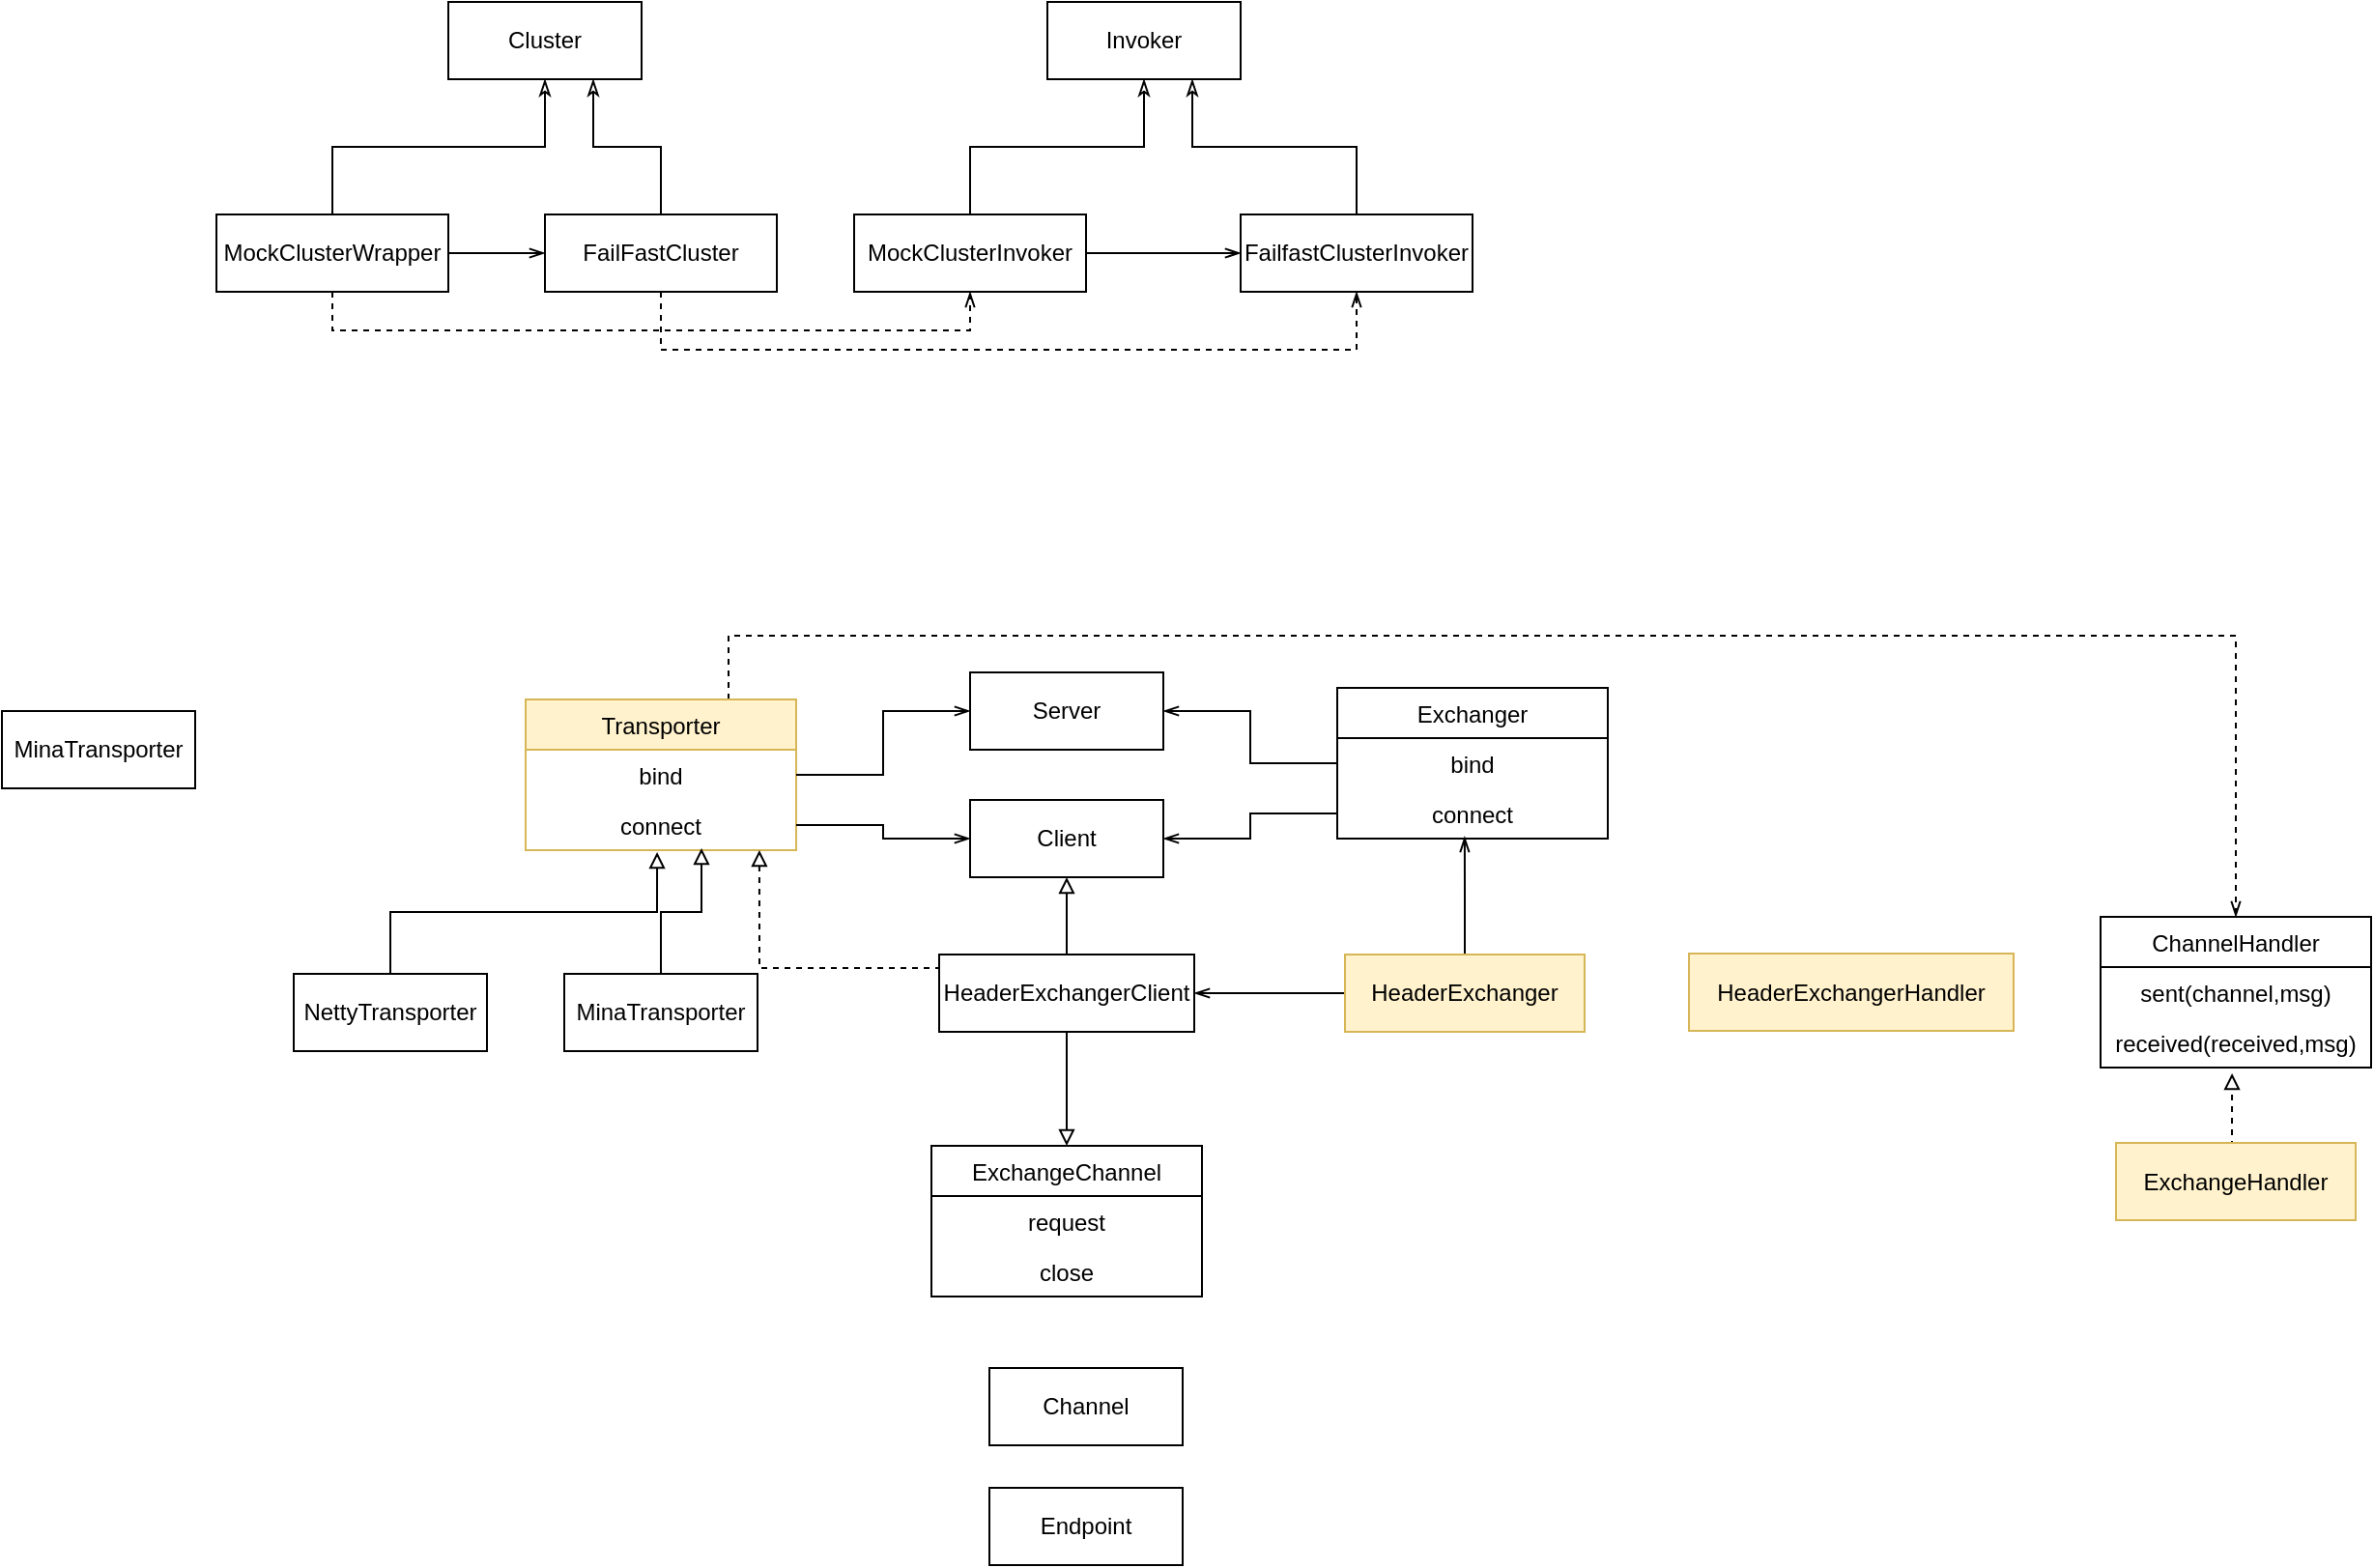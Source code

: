 <mxfile pages="1" version="11.2.8" type="github"><diagram id="3wP88udwANUkymrkbnxM" name="第 1 页"><mxGraphModel dx="1163" dy="397" grid="0" gridSize="10" guides="1" tooltips="1" connect="1" arrows="1" fold="1" page="0" pageScale="1" pageWidth="827" pageHeight="1169" math="0" shadow="0"><root><mxCell id="0"/><mxCell id="1" parent="0"/><mxCell id="S6FNpbCSUPsFbbJEjk5P-1" value="Cluster" style="rounded=0;whiteSpace=wrap;html=1;" vertex="1" parent="1"><mxGeometry x="170" y="120" width="100" height="40" as="geometry"/></mxCell><mxCell id="S6FNpbCSUPsFbbJEjk5P-2" value="Invoker" style="rounded=0;whiteSpace=wrap;html=1;" vertex="1" parent="1"><mxGeometry x="480" y="120" width="100" height="40" as="geometry"/></mxCell><mxCell id="S6FNpbCSUPsFbbJEjk5P-13" style="edgeStyle=orthogonalEdgeStyle;rounded=0;orthogonalLoop=1;jettySize=auto;html=1;exitX=0.5;exitY=0;exitDx=0;exitDy=0;entryX=0.5;entryY=1;entryDx=0;entryDy=0;endArrow=classicThin;endFill=0;" edge="1" parent="1" source="S6FNpbCSUPsFbbJEjk5P-3" target="S6FNpbCSUPsFbbJEjk5P-1"><mxGeometry relative="1" as="geometry"/></mxCell><mxCell id="S6FNpbCSUPsFbbJEjk5P-25" style="edgeStyle=orthogonalEdgeStyle;rounded=0;orthogonalLoop=1;jettySize=auto;html=1;exitX=0.5;exitY=1;exitDx=0;exitDy=0;entryX=0.5;entryY=1;entryDx=0;entryDy=0;endArrow=openThin;endFill=0;dashed=1;" edge="1" parent="1" source="S6FNpbCSUPsFbbJEjk5P-3" target="S6FNpbCSUPsFbbJEjk5P-14"><mxGeometry relative="1" as="geometry"/></mxCell><mxCell id="S6FNpbCSUPsFbbJEjk5P-27" style="edgeStyle=orthogonalEdgeStyle;rounded=0;orthogonalLoop=1;jettySize=auto;html=1;exitX=1;exitY=0.5;exitDx=0;exitDy=0;entryX=0;entryY=0.5;entryDx=0;entryDy=0;endArrow=openThin;endFill=0;" edge="1" parent="1" source="S6FNpbCSUPsFbbJEjk5P-3" target="S6FNpbCSUPsFbbJEjk5P-19"><mxGeometry relative="1" as="geometry"/></mxCell><mxCell id="S6FNpbCSUPsFbbJEjk5P-3" value="MockClusterWrapper" style="rounded=0;whiteSpace=wrap;html=1;" vertex="1" parent="1"><mxGeometry x="50" y="230" width="120" height="40" as="geometry"/></mxCell><mxCell id="S6FNpbCSUPsFbbJEjk5P-15" style="edgeStyle=orthogonalEdgeStyle;rounded=0;orthogonalLoop=1;jettySize=auto;html=1;exitX=0.5;exitY=0;exitDx=0;exitDy=0;entryX=0.5;entryY=1;entryDx=0;entryDy=0;endArrow=classicThin;endFill=0;" edge="1" parent="1" source="S6FNpbCSUPsFbbJEjk5P-14" target="S6FNpbCSUPsFbbJEjk5P-2"><mxGeometry relative="1" as="geometry"/></mxCell><mxCell id="S6FNpbCSUPsFbbJEjk5P-28" style="edgeStyle=orthogonalEdgeStyle;rounded=0;orthogonalLoop=1;jettySize=auto;html=1;exitX=1;exitY=0.5;exitDx=0;exitDy=0;entryX=0;entryY=0.5;entryDx=0;entryDy=0;endArrow=openThin;endFill=0;" edge="1" parent="1" source="S6FNpbCSUPsFbbJEjk5P-14" target="S6FNpbCSUPsFbbJEjk5P-16"><mxGeometry relative="1" as="geometry"/></mxCell><mxCell id="S6FNpbCSUPsFbbJEjk5P-14" value="MockClusterInvoker" style="rounded=0;whiteSpace=wrap;html=1;" vertex="1" parent="1"><mxGeometry x="380" y="230" width="120" height="40" as="geometry"/></mxCell><mxCell id="S6FNpbCSUPsFbbJEjk5P-17" style="edgeStyle=orthogonalEdgeStyle;rounded=0;orthogonalLoop=1;jettySize=auto;html=1;exitX=0.5;exitY=0;exitDx=0;exitDy=0;entryX=0.75;entryY=1;entryDx=0;entryDy=0;endArrow=classicThin;endFill=0;" edge="1" parent="1" source="S6FNpbCSUPsFbbJEjk5P-16" target="S6FNpbCSUPsFbbJEjk5P-2"><mxGeometry relative="1" as="geometry"/></mxCell><mxCell id="S6FNpbCSUPsFbbJEjk5P-16" value="FailfastClusterInvoker" style="rounded=0;whiteSpace=wrap;html=1;" vertex="1" parent="1"><mxGeometry x="580" y="230" width="120" height="40" as="geometry"/></mxCell><mxCell id="S6FNpbCSUPsFbbJEjk5P-20" style="edgeStyle=orthogonalEdgeStyle;rounded=0;orthogonalLoop=1;jettySize=auto;html=1;exitX=0.5;exitY=0;exitDx=0;exitDy=0;entryX=0.75;entryY=1;entryDx=0;entryDy=0;endArrow=classicThin;endFill=0;" edge="1" parent="1" source="S6FNpbCSUPsFbbJEjk5P-19" target="S6FNpbCSUPsFbbJEjk5P-1"><mxGeometry relative="1" as="geometry"/></mxCell><mxCell id="S6FNpbCSUPsFbbJEjk5P-26" style="edgeStyle=orthogonalEdgeStyle;rounded=0;orthogonalLoop=1;jettySize=auto;html=1;exitX=0.5;exitY=1;exitDx=0;exitDy=0;entryX=0.5;entryY=1;entryDx=0;entryDy=0;dashed=1;endArrow=openThin;endFill=0;" edge="1" parent="1" source="S6FNpbCSUPsFbbJEjk5P-19" target="S6FNpbCSUPsFbbJEjk5P-16"><mxGeometry relative="1" as="geometry"><Array as="points"><mxPoint x="280" y="300"/><mxPoint x="640" y="300"/></Array></mxGeometry></mxCell><mxCell id="S6FNpbCSUPsFbbJEjk5P-19" value="FailFastCluster" style="rounded=0;whiteSpace=wrap;html=1;" vertex="1" parent="1"><mxGeometry x="220" y="230" width="120" height="40" as="geometry"/></mxCell><mxCell id="S6FNpbCSUPsFbbJEjk5P-42" style="edgeStyle=orthogonalEdgeStyle;rounded=0;orthogonalLoop=1;jettySize=auto;html=1;exitX=0.5;exitY=0;exitDx=0;exitDy=0;entryX=0.486;entryY=1.038;entryDx=0;entryDy=0;entryPerimeter=0;endArrow=block;endFill=0;" edge="1" parent="1" source="S6FNpbCSUPsFbbJEjk5P-30" target="S6FNpbCSUPsFbbJEjk5P-33"><mxGeometry relative="1" as="geometry"/></mxCell><mxCell id="S6FNpbCSUPsFbbJEjk5P-30" value="NettyTransporter" style="rounded=0;whiteSpace=wrap;html=1;" vertex="1" parent="1"><mxGeometry x="90" y="623" width="100" height="40" as="geometry"/></mxCell><mxCell id="S6FNpbCSUPsFbbJEjk5P-83" style="edgeStyle=orthogonalEdgeStyle;rounded=0;orthogonalLoop=1;jettySize=auto;html=1;exitX=0.75;exitY=0;exitDx=0;exitDy=0;entryX=0.5;entryY=0;entryDx=0;entryDy=0;dashed=1;endArrow=openThin;endFill=0;" edge="1" parent="1" source="S6FNpbCSUPsFbbJEjk5P-31" target="S6FNpbCSUPsFbbJEjk5P-76"><mxGeometry relative="1" as="geometry"><Array as="points"><mxPoint x="315" y="448"/><mxPoint x="1095" y="448"/></Array></mxGeometry></mxCell><mxCell id="S6FNpbCSUPsFbbJEjk5P-31" value="Transporter" style="swimlane;fontStyle=0;childLayout=stackLayout;horizontal=1;startSize=26;fillColor=#fff2cc;horizontalStack=0;resizeParent=1;resizeParentMax=0;resizeLast=0;collapsible=1;marginBottom=0;strokeColor=#d6b656;" vertex="1" parent="1"><mxGeometry x="210" y="481" width="140" height="78" as="geometry"/></mxCell><mxCell id="S6FNpbCSUPsFbbJEjk5P-32" value="bind" style="text;strokeColor=none;fillColor=none;align=center;verticalAlign=top;spacingLeft=4;spacingRight=4;overflow=hidden;rotatable=0;points=[[0,0.5],[1,0.5]];portConstraint=eastwest;" vertex="1" parent="S6FNpbCSUPsFbbJEjk5P-31"><mxGeometry y="26" width="140" height="26" as="geometry"/></mxCell><mxCell id="S6FNpbCSUPsFbbJEjk5P-33" value="connect" style="text;strokeColor=none;fillColor=none;align=center;verticalAlign=top;spacingLeft=4;spacingRight=4;overflow=hidden;rotatable=0;points=[[0,0.5],[1,0.5]];portConstraint=eastwest;" vertex="1" parent="S6FNpbCSUPsFbbJEjk5P-31"><mxGeometry y="52" width="140" height="26" as="geometry"/></mxCell><mxCell id="S6FNpbCSUPsFbbJEjk5P-36" value="Server" style="rounded=0;whiteSpace=wrap;html=1;" vertex="1" parent="1"><mxGeometry x="440" y="467" width="100" height="40" as="geometry"/></mxCell><mxCell id="S6FNpbCSUPsFbbJEjk5P-37" value="Client" style="rounded=0;whiteSpace=wrap;html=1;" vertex="1" parent="1"><mxGeometry x="440" y="533" width="100" height="40" as="geometry"/></mxCell><mxCell id="S6FNpbCSUPsFbbJEjk5P-38" style="edgeStyle=orthogonalEdgeStyle;rounded=0;orthogonalLoop=1;jettySize=auto;html=1;exitX=1;exitY=0.5;exitDx=0;exitDy=0;entryX=0;entryY=0.5;entryDx=0;entryDy=0;endArrow=openThin;endFill=0;" edge="1" parent="1" source="S6FNpbCSUPsFbbJEjk5P-32" target="S6FNpbCSUPsFbbJEjk5P-36"><mxGeometry relative="1" as="geometry"/></mxCell><mxCell id="S6FNpbCSUPsFbbJEjk5P-39" style="edgeStyle=orthogonalEdgeStyle;rounded=0;orthogonalLoop=1;jettySize=auto;html=1;exitX=1;exitY=0.5;exitDx=0;exitDy=0;entryX=0;entryY=0.5;entryDx=0;entryDy=0;endArrow=openThin;endFill=0;" edge="1" parent="1" source="S6FNpbCSUPsFbbJEjk5P-33" target="S6FNpbCSUPsFbbJEjk5P-37"><mxGeometry relative="1" as="geometry"/></mxCell><mxCell id="S6FNpbCSUPsFbbJEjk5P-44" style="edgeStyle=orthogonalEdgeStyle;rounded=0;orthogonalLoop=1;jettySize=auto;html=1;exitX=0.5;exitY=0;exitDx=0;exitDy=0;entryX=0.65;entryY=0.962;entryDx=0;entryDy=0;entryPerimeter=0;endArrow=block;endFill=0;" edge="1" parent="1" source="S6FNpbCSUPsFbbJEjk5P-43" target="S6FNpbCSUPsFbbJEjk5P-33"><mxGeometry relative="1" as="geometry"/></mxCell><mxCell id="S6FNpbCSUPsFbbJEjk5P-43" value="MinaTransporter" style="rounded=0;whiteSpace=wrap;html=1;" vertex="1" parent="1"><mxGeometry x="230" y="623" width="100" height="40" as="geometry"/></mxCell><mxCell id="S6FNpbCSUPsFbbJEjk5P-47" value="MinaTransporter" style="rounded=0;whiteSpace=wrap;html=1;" vertex="1" parent="1"><mxGeometry x="-61" y="487" width="100" height="40" as="geometry"/></mxCell><mxCell id="S6FNpbCSUPsFbbJEjk5P-48" value="Exchanger" style="swimlane;fontStyle=0;childLayout=stackLayout;horizontal=1;startSize=26;fillColor=none;horizontalStack=0;resizeParent=1;resizeParentMax=0;resizeLast=0;collapsible=1;marginBottom=0;" vertex="1" parent="1"><mxGeometry x="630" y="475" width="140" height="78" as="geometry"><mxRectangle x="-90" y="565" width="84" height="26" as="alternateBounds"/></mxGeometry></mxCell><mxCell id="S6FNpbCSUPsFbbJEjk5P-49" value="bind" style="text;strokeColor=none;fillColor=none;align=center;verticalAlign=top;spacingLeft=4;spacingRight=4;overflow=hidden;rotatable=0;points=[[0,0.5],[1,0.5]];portConstraint=eastwest;" vertex="1" parent="S6FNpbCSUPsFbbJEjk5P-48"><mxGeometry y="26" width="140" height="26" as="geometry"/></mxCell><mxCell id="S6FNpbCSUPsFbbJEjk5P-50" value="connect" style="text;strokeColor=none;fillColor=none;align=center;verticalAlign=top;spacingLeft=4;spacingRight=4;overflow=hidden;rotatable=0;points=[[0,0.5],[1,0.5]];portConstraint=eastwest;" vertex="1" parent="S6FNpbCSUPsFbbJEjk5P-48"><mxGeometry y="52" width="140" height="26" as="geometry"/></mxCell><mxCell id="S6FNpbCSUPsFbbJEjk5P-51" style="edgeStyle=orthogonalEdgeStyle;rounded=0;orthogonalLoop=1;jettySize=auto;html=1;exitX=0;exitY=0.5;exitDx=0;exitDy=0;entryX=1;entryY=0.5;entryDx=0;entryDy=0;endArrow=openThin;endFill=0;" edge="1" parent="1" source="S6FNpbCSUPsFbbJEjk5P-49" target="S6FNpbCSUPsFbbJEjk5P-36"><mxGeometry relative="1" as="geometry"/></mxCell><mxCell id="S6FNpbCSUPsFbbJEjk5P-52" style="edgeStyle=orthogonalEdgeStyle;rounded=0;orthogonalLoop=1;jettySize=auto;html=1;exitX=0;exitY=0.5;exitDx=0;exitDy=0;entryX=1;entryY=0.5;entryDx=0;entryDy=0;endArrow=openThin;endFill=0;" edge="1" parent="1" source="S6FNpbCSUPsFbbJEjk5P-50" target="S6FNpbCSUPsFbbJEjk5P-37"><mxGeometry relative="1" as="geometry"/></mxCell><mxCell id="S6FNpbCSUPsFbbJEjk5P-54" style="edgeStyle=orthogonalEdgeStyle;rounded=0;orthogonalLoop=1;jettySize=auto;html=1;exitX=0.5;exitY=0;exitDx=0;exitDy=0;entryX=0.471;entryY=0.962;entryDx=0;entryDy=0;entryPerimeter=0;endArrow=openThin;endFill=0;" edge="1" parent="1" source="S6FNpbCSUPsFbbJEjk5P-53" target="S6FNpbCSUPsFbbJEjk5P-50"><mxGeometry relative="1" as="geometry"/></mxCell><mxCell id="S6FNpbCSUPsFbbJEjk5P-60" style="edgeStyle=orthogonalEdgeStyle;rounded=0;orthogonalLoop=1;jettySize=auto;html=1;exitX=0;exitY=0.5;exitDx=0;exitDy=0;entryX=1;entryY=0.5;entryDx=0;entryDy=0;endArrow=openThin;endFill=0;" edge="1" parent="1" source="S6FNpbCSUPsFbbJEjk5P-53" target="S6FNpbCSUPsFbbJEjk5P-58"><mxGeometry relative="1" as="geometry"/></mxCell><mxCell id="S6FNpbCSUPsFbbJEjk5P-53" value="HeaderExchanger" style="rounded=0;whiteSpace=wrap;html=1;fillColor=#fff2cc;strokeColor=#d6b656;" vertex="1" parent="1"><mxGeometry x="634" y="613" width="124" height="40" as="geometry"/></mxCell><mxCell id="S6FNpbCSUPsFbbJEjk5P-59" style="edgeStyle=orthogonalEdgeStyle;rounded=0;orthogonalLoop=1;jettySize=auto;html=1;exitX=0.5;exitY=0;exitDx=0;exitDy=0;entryX=0.5;entryY=1;entryDx=0;entryDy=0;endArrow=block;endFill=0;" edge="1" parent="1" source="S6FNpbCSUPsFbbJEjk5P-58" target="S6FNpbCSUPsFbbJEjk5P-37"><mxGeometry relative="1" as="geometry"/></mxCell><mxCell id="S6FNpbCSUPsFbbJEjk5P-66" style="edgeStyle=orthogonalEdgeStyle;rounded=0;orthogonalLoop=1;jettySize=auto;html=1;exitX=0.5;exitY=1;exitDx=0;exitDy=0;endArrow=block;endFill=0;" edge="1" parent="1" source="S6FNpbCSUPsFbbJEjk5P-58" target="S6FNpbCSUPsFbbJEjk5P-63"><mxGeometry relative="1" as="geometry"/></mxCell><mxCell id="S6FNpbCSUPsFbbJEjk5P-74" style="edgeStyle=orthogonalEdgeStyle;rounded=0;orthogonalLoop=1;jettySize=auto;html=1;exitX=0;exitY=0.5;exitDx=0;exitDy=0;entryX=0.864;entryY=1;entryDx=0;entryDy=0;entryPerimeter=0;endArrow=block;endFill=0;dashed=1;" edge="1" parent="1" source="S6FNpbCSUPsFbbJEjk5P-58" target="S6FNpbCSUPsFbbJEjk5P-33"><mxGeometry relative="1" as="geometry"><Array as="points"><mxPoint x="424" y="620"/><mxPoint x="331" y="620"/></Array></mxGeometry></mxCell><mxCell id="S6FNpbCSUPsFbbJEjk5P-58" value="HeaderExchangerClient" style="rounded=0;whiteSpace=wrap;html=1;" vertex="1" parent="1"><mxGeometry x="424" y="613" width="132" height="40" as="geometry"/></mxCell><mxCell id="S6FNpbCSUPsFbbJEjk5P-63" value="ExchangeChannel" style="swimlane;fontStyle=0;childLayout=stackLayout;horizontal=1;startSize=26;fillColor=none;horizontalStack=0;resizeParent=1;resizeParentMax=0;resizeLast=0;collapsible=1;marginBottom=0;" vertex="1" parent="1"><mxGeometry x="420" y="712" width="140" height="78" as="geometry"><mxRectangle x="-90" y="565" width="84" height="26" as="alternateBounds"/></mxGeometry></mxCell><mxCell id="S6FNpbCSUPsFbbJEjk5P-64" value="request" style="text;strokeColor=none;fillColor=none;align=center;verticalAlign=top;spacingLeft=4;spacingRight=4;overflow=hidden;rotatable=0;points=[[0,0.5],[1,0.5]];portConstraint=eastwest;" vertex="1" parent="S6FNpbCSUPsFbbJEjk5P-63"><mxGeometry y="26" width="140" height="26" as="geometry"/></mxCell><mxCell id="S6FNpbCSUPsFbbJEjk5P-65" value="close" style="text;strokeColor=none;fillColor=none;align=center;verticalAlign=top;spacingLeft=4;spacingRight=4;overflow=hidden;rotatable=0;points=[[0,0.5],[1,0.5]];portConstraint=eastwest;" vertex="1" parent="S6FNpbCSUPsFbbJEjk5P-63"><mxGeometry y="52" width="140" height="26" as="geometry"/></mxCell><mxCell id="S6FNpbCSUPsFbbJEjk5P-67" value="Channel" style="rounded=0;whiteSpace=wrap;html=1;" vertex="1" parent="1"><mxGeometry x="450" y="827" width="100" height="40" as="geometry"/></mxCell><mxCell id="S6FNpbCSUPsFbbJEjk5P-68" value="Endpoint" style="rounded=0;whiteSpace=wrap;html=1;" vertex="1" parent="1"><mxGeometry x="450" y="889" width="100" height="40" as="geometry"/></mxCell><mxCell id="S6FNpbCSUPsFbbJEjk5P-71" value="" style="edgeStyle=orthogonalEdgeStyle;rounded=0;orthogonalLoop=1;jettySize=auto;html=1;endArrow=block;endFill=0;" edge="1" parent="1" target="S6FNpbCSUPsFbbJEjk5P-70"><mxGeometry relative="1" as="geometry"><mxPoint x="520" y="816" as="sourcePoint"/></mxGeometry></mxCell><mxCell id="S6FNpbCSUPsFbbJEjk5P-76" value="ChannelHandler" style="swimlane;fontStyle=0;childLayout=stackLayout;horizontal=1;startSize=26;fillColor=none;horizontalStack=0;resizeParent=1;resizeParentMax=0;resizeLast=0;collapsible=1;marginBottom=0;" vertex="1" parent="1"><mxGeometry x="1025" y="593.5" width="140" height="78" as="geometry"><mxRectangle x="-90" y="565" width="84" height="26" as="alternateBounds"/></mxGeometry></mxCell><mxCell id="S6FNpbCSUPsFbbJEjk5P-77" value="sent(channel,msg)" style="text;strokeColor=none;fillColor=none;align=center;verticalAlign=top;spacingLeft=4;spacingRight=4;overflow=hidden;rotatable=0;points=[[0,0.5],[1,0.5]];portConstraint=eastwest;" vertex="1" parent="S6FNpbCSUPsFbbJEjk5P-76"><mxGeometry y="26" width="140" height="26" as="geometry"/></mxCell><mxCell id="S6FNpbCSUPsFbbJEjk5P-78" value="received(received,msg)" style="text;strokeColor=none;fillColor=none;align=center;verticalAlign=top;spacingLeft=4;spacingRight=4;overflow=hidden;rotatable=0;points=[[0,0.5],[1,0.5]];portConstraint=eastwest;" vertex="1" parent="S6FNpbCSUPsFbbJEjk5P-76"><mxGeometry y="52" width="140" height="26" as="geometry"/></mxCell><mxCell id="S6FNpbCSUPsFbbJEjk5P-81" style="edgeStyle=orthogonalEdgeStyle;rounded=0;orthogonalLoop=1;jettySize=auto;html=1;exitX=0.5;exitY=0;exitDx=0;exitDy=0;entryX=0.486;entryY=1.115;entryDx=0;entryDy=0;entryPerimeter=0;dashed=1;endArrow=block;endFill=0;" edge="1" parent="1" source="S6FNpbCSUPsFbbJEjk5P-79" target="S6FNpbCSUPsFbbJEjk5P-78"><mxGeometry relative="1" as="geometry"/></mxCell><mxCell id="S6FNpbCSUPsFbbJEjk5P-79" value="ExchangeHandler" style="rounded=0;whiteSpace=wrap;html=1;fillColor=#fff2cc;strokeColor=#d6b656;" vertex="1" parent="1"><mxGeometry x="1033" y="710.5" width="124" height="40" as="geometry"/></mxCell><mxCell id="S6FNpbCSUPsFbbJEjk5P-82" value="HeaderExchangerHandler" style="rounded=0;whiteSpace=wrap;html=1;fillColor=#fff2cc;strokeColor=#d6b656;" vertex="1" parent="1"><mxGeometry x="812" y="612.5" width="168" height="40" as="geometry"/></mxCell></root></mxGraphModel></diagram></mxfile>